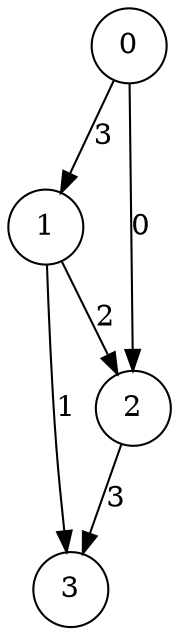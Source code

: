 digraph
{
	node [shape=circle, label="0"] 0;
	node [shape=circle, label="1"] 1;
	node [shape=circle, label="2"] 2;
	node [shape=circle, label="3"] 3;
	0 -> 2 [label="0"]
	0 -> 1 [label="3"]
	1 -> 2 [label="2"]
	1 -> 3 [label="1"]
	2 -> 3 [label="3"]
}
